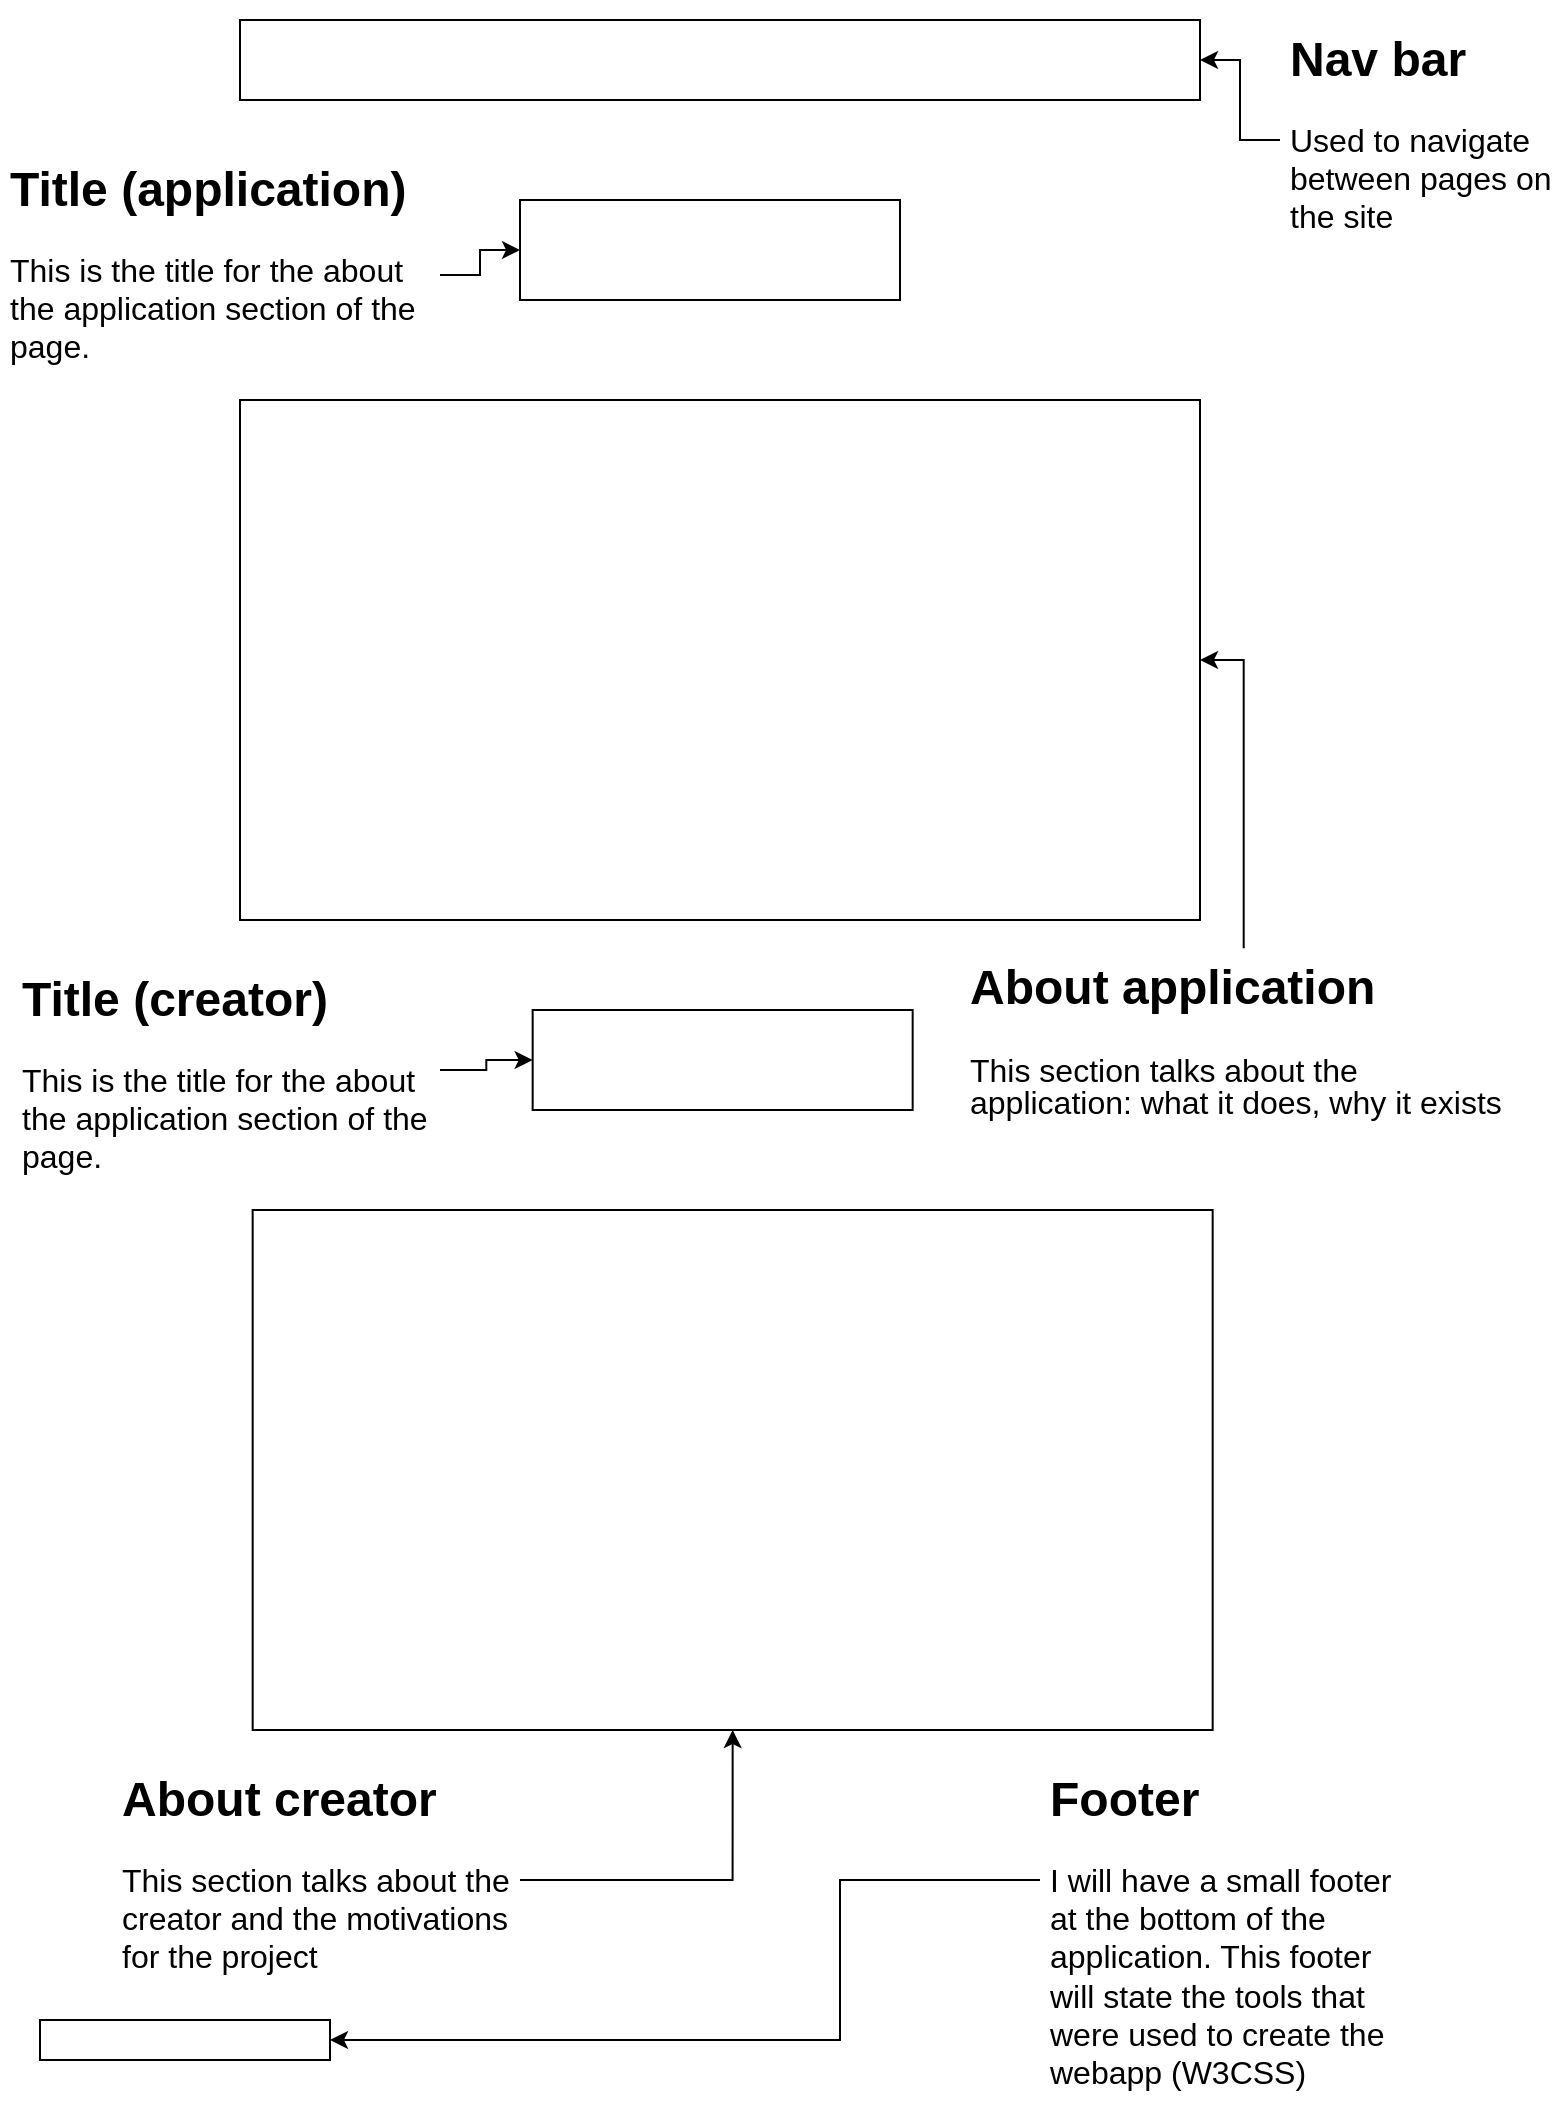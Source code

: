 <mxfile version="12.4.2" type="device" pages="1"><diagram id="Nm2ausVflG2A0LWn8ORo" name="Page-1"><mxGraphModel dx="1086" dy="816" grid="1" gridSize="10" guides="1" tooltips="1" connect="1" arrows="1" fold="1" page="1" pageScale="1" pageWidth="827" pageHeight="1169" background="#ffffff" math="0" shadow="0"><root><mxCell id="0"/><mxCell id="1" parent="0"/><mxCell id="rS0rx5gg2IjXkwJwPkTd-1" value="" style="rounded=0;whiteSpace=wrap;html=1;fillColor=#FFFFFF;strokeColor=#000000;shadow=0;" parent="1" vertex="1"><mxGeometry x="160" y="20" width="480" height="40" as="geometry"/></mxCell><mxCell id="rS0rx5gg2IjXkwJwPkTd-2" value="" style="rounded=0;whiteSpace=wrap;html=1;fillColor=#FFFFFF;strokeColor=#000000;shadow=0;" parent="1" vertex="1"><mxGeometry x="160" y="210" width="480" height="260" as="geometry"/></mxCell><mxCell id="rS0rx5gg2IjXkwJwPkTd-4" value="" style="rounded=0;whiteSpace=wrap;html=1;fillColor=#FFFFFF;strokeColor=#000000;shadow=0;" parent="1" vertex="1"><mxGeometry x="300" y="110" width="190" height="50" as="geometry"/></mxCell><mxCell id="rS0rx5gg2IjXkwJwPkTd-8" style="edgeStyle=orthogonalEdgeStyle;rounded=0;orthogonalLoop=1;jettySize=auto;html=1;entryX=1;entryY=0.5;entryDx=0;entryDy=0;shadow=0;strokeColor=#000000;" parent="1" source="rS0rx5gg2IjXkwJwPkTd-7" target="rS0rx5gg2IjXkwJwPkTd-1" edge="1"><mxGeometry relative="1" as="geometry"><Array as="points"/></mxGeometry></mxCell><mxCell id="rS0rx5gg2IjXkwJwPkTd-7" value="&lt;h1&gt;Nav bar&lt;br&gt;&lt;/h1&gt;&lt;p&gt;&lt;font style=&quot;font-size: 16px&quot;&gt;Used to navigate between pages on the site&lt;/font&gt;&lt;br&gt;&lt;/p&gt;" style="text;html=1;spacing=5;spacingTop=-20;whiteSpace=wrap;overflow=hidden;rounded=0;shadow=0;fontColor=#000000;" parent="1" vertex="1"><mxGeometry x="680" y="20" width="140" height="120" as="geometry"/></mxCell><mxCell id="rS0rx5gg2IjXkwJwPkTd-11" value="" style="edgeStyle=orthogonalEdgeStyle;rounded=0;orthogonalLoop=1;jettySize=auto;html=1;entryX=1;entryY=0.5;entryDx=0;entryDy=0;shadow=0;strokeColor=#000000;" parent="1" source="rS0rx5gg2IjXkwJwPkTd-9" target="rS0rx5gg2IjXkwJwPkTd-2" edge="1"><mxGeometry relative="1" as="geometry"><mxPoint x="760" y="510" as="targetPoint"/></mxGeometry></mxCell><mxCell id="rS0rx5gg2IjXkwJwPkTd-9" value="&lt;h1&gt;&lt;span&gt;About application&lt;/span&gt;&lt;/h1&gt;&lt;h6&gt;&lt;span style=&quot;font-weight: normal&quot;&gt;&lt;font style=&quot;line-height: 100% ; font-size: 16px&quot;&gt;This section talks about the application: what it does, why it exists&lt;/font&gt;&lt;/span&gt;&lt;/h6&gt;" style="text;html=1;spacing=5;spacingTop=-20;whiteSpace=wrap;overflow=hidden;rounded=0;shadow=0;fontColor=#000000;" parent="1" vertex="1"><mxGeometry x="520" y="484.14" width="283.67" height="111.71" as="geometry"/></mxCell><mxCell id="rS0rx5gg2IjXkwJwPkTd-13" style="edgeStyle=orthogonalEdgeStyle;rounded=0;orthogonalLoop=1;jettySize=auto;html=1;entryX=0;entryY=0.5;entryDx=0;entryDy=0;shadow=0;strokeColor=#000000;" parent="1" source="rS0rx5gg2IjXkwJwPkTd-12" target="rS0rx5gg2IjXkwJwPkTd-4" edge="1"><mxGeometry relative="1" as="geometry"/></mxCell><mxCell id="rS0rx5gg2IjXkwJwPkTd-12" value="&lt;h1&gt;Title (application)&lt;br&gt;&lt;/h1&gt;&lt;p&gt;&lt;font style=&quot;font-size: 16px&quot;&gt;This is the title for the about the application section of the page.&lt;/font&gt;&lt;/p&gt;" style="text;html=1;spacing=5;spacingTop=-20;whiteSpace=wrap;overflow=hidden;rounded=0;shadow=0;fontColor=#000000;" parent="1" vertex="1"><mxGeometry x="40" y="85" width="220" height="125" as="geometry"/></mxCell><mxCell id="rS0rx5gg2IjXkwJwPkTd-16" value="" style="rounded=0;whiteSpace=wrap;html=1;fillColor=#FFFFFF;strokeColor=#000000;shadow=0;" parent="1" vertex="1"><mxGeometry x="60" y="1020" width="145" height="20" as="geometry"/></mxCell><mxCell id="rS0rx5gg2IjXkwJwPkTd-18" style="edgeStyle=orthogonalEdgeStyle;rounded=0;orthogonalLoop=1;jettySize=auto;html=1;entryX=1;entryY=0.5;entryDx=0;entryDy=0;shadow=0;strokeColor=#000000;" parent="1" source="rS0rx5gg2IjXkwJwPkTd-17" target="rS0rx5gg2IjXkwJwPkTd-16" edge="1"><mxGeometry relative="1" as="geometry"><Array as="points"><mxPoint x="460" y="950"/><mxPoint x="460" y="1030"/></Array></mxGeometry></mxCell><mxCell id="rS0rx5gg2IjXkwJwPkTd-17" value="&lt;h1&gt;Footer&lt;/h1&gt;&lt;p&gt;&lt;font style=&quot;font-size: 16px&quot;&gt;I will have a small footer at the bottom of the application. This footer will state the tools that were used to create the webapp (W3CSS)&lt;/font&gt;&lt;br&gt;&lt;/p&gt;" style="text;html=1;spacing=5;spacingTop=-20;whiteSpace=wrap;overflow=hidden;rounded=0;shadow=0;fontColor=#000000;" parent="1" vertex="1"><mxGeometry x="560" y="890" width="190" height="170" as="geometry"/></mxCell><mxCell id="46j6FsX7moWKTLytEGlH-2" value="" style="rounded=0;whiteSpace=wrap;html=1;fillColor=#FFFFFF;strokeColor=#000000;shadow=0;" parent="1" vertex="1"><mxGeometry x="166.33" y="615" width="480" height="260" as="geometry"/></mxCell><mxCell id="46j6FsX7moWKTLytEGlH-3" value="" style="rounded=0;whiteSpace=wrap;html=1;fillColor=#FFFFFF;strokeColor=#000000;shadow=0;" parent="1" vertex="1"><mxGeometry x="306.33" y="515" width="190" height="50" as="geometry"/></mxCell><mxCell id="46j6FsX7moWKTLytEGlH-6" style="edgeStyle=orthogonalEdgeStyle;rounded=0;orthogonalLoop=1;jettySize=auto;html=1;entryX=0;entryY=0.5;entryDx=0;entryDy=0;shadow=0;strokeColor=#000000;" parent="1" source="46j6FsX7moWKTLytEGlH-7" target="46j6FsX7moWKTLytEGlH-3" edge="1"><mxGeometry relative="1" as="geometry"/></mxCell><mxCell id="46j6FsX7moWKTLytEGlH-7" value="&lt;h1&gt;Title (creator)&amp;nbsp;&lt;br&gt;&lt;/h1&gt;&lt;p&gt;&lt;font style=&quot;font-size: 16px&quot;&gt;This is the title for the about the application section of the page.&lt;/font&gt;&lt;/p&gt;" style="text;html=1;spacing=5;spacingTop=-20;whiteSpace=wrap;overflow=hidden;rounded=0;shadow=0;fontColor=#000000;" parent="1" vertex="1"><mxGeometry x="46.33" y="490" width="213.67" height="110" as="geometry"/></mxCell><mxCell id="46j6FsX7moWKTLytEGlH-9" style="edgeStyle=orthogonalEdgeStyle;rounded=0;orthogonalLoop=1;jettySize=auto;html=1;entryX=0.5;entryY=1;entryDx=0;entryDy=0;exitX=1;exitY=0.5;exitDx=0;exitDy=0;strokeColor=#000000;" parent="1" source="46j6FsX7moWKTLytEGlH-8" target="46j6FsX7moWKTLytEGlH-2" edge="1"><mxGeometry relative="1" as="geometry"/></mxCell><mxCell id="46j6FsX7moWKTLytEGlH-8" value="&lt;h1&gt;About creator&lt;br&gt;&lt;/h1&gt;&lt;p&gt;&lt;font style=&quot;font-size: 16px&quot;&gt;This section talks about the creator and the motivations for the project&lt;/font&gt;&lt;/p&gt;" style="text;html=1;spacing=5;spacingTop=-20;whiteSpace=wrap;overflow=hidden;rounded=0;shadow=0;fontColor=#000000;" parent="1" vertex="1"><mxGeometry x="96.33" y="890" width="203.67" height="120" as="geometry"/></mxCell></root></mxGraphModel></diagram></mxfile>